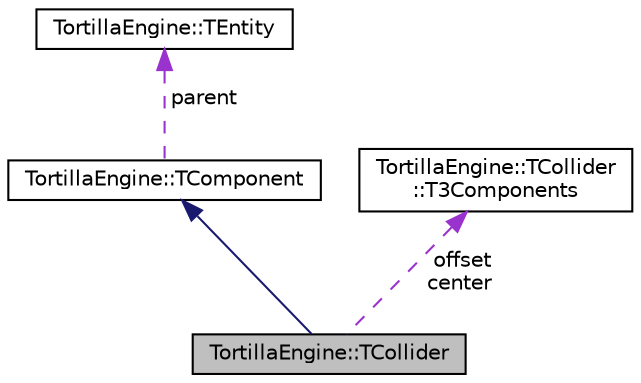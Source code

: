 digraph "TortillaEngine::TCollider"
{
 // LATEX_PDF_SIZE
  edge [fontname="Helvetica",fontsize="10",labelfontname="Helvetica",labelfontsize="10"];
  node [fontname="Helvetica",fontsize="10",shape=record];
  Node1 [label="TortillaEngine::TCollider",height=0.2,width=0.4,color="black", fillcolor="grey75", style="filled", fontcolor="black",tooltip="Class for collision component management"];
  Node2 -> Node1 [dir="back",color="midnightblue",fontsize="10",style="solid",fontname="Helvetica"];
  Node2 [label="TortillaEngine::TComponent",height=0.2,width=0.4,color="black", fillcolor="white", style="filled",URL="$class_tortilla_engine_1_1_t_component.html",tooltip="Base class of every component attached to an entity."];
  Node3 -> Node2 [dir="back",color="darkorchid3",fontsize="10",style="dashed",label=" parent" ,fontname="Helvetica"];
  Node3 [label="TortillaEngine::TEntity",height=0.2,width=0.4,color="black", fillcolor="white", style="filled",URL="$class_tortilla_engine_1_1_t_entity.html",tooltip="An object in the scene."];
  Node4 -> Node1 [dir="back",color="darkorchid3",fontsize="10",style="dashed",label=" offset\ncenter" ,fontname="Helvetica"];
  Node4 [label="TortillaEngine::TCollider\l::T3Components",height=0.2,width=0.4,color="black", fillcolor="white", style="filled",URL="$struct_tortilla_engine_1_1_t_collider_1_1_t3_components.html",tooltip="Struct with 3 float components."];
}
